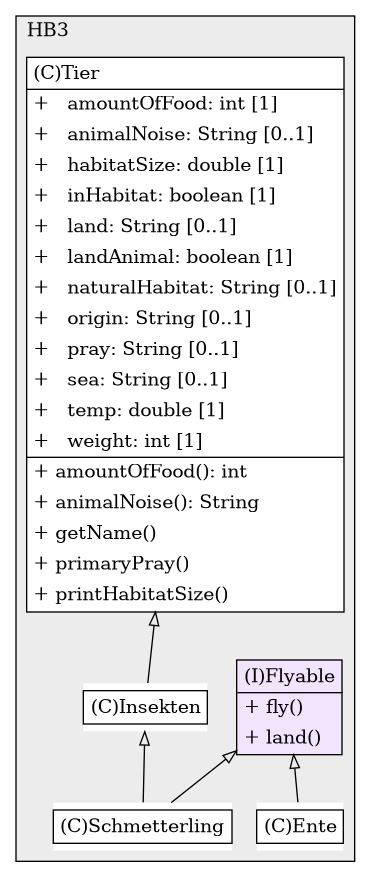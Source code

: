 @startuml

/' diagram meta data start
config=StructureConfiguration;
{
  "projectClassification": {
    "searchMode": "OpenProject", // OpenProject, AllProjects
    "includedProjects": "",
    "pathEndKeywords": "*.impl",
    "isClientPath": "",
    "isClientName": "",
    "isTestPath": "",
    "isTestName": "",
    "isMappingPath": "",
    "isMappingName": "",
    "isDataAccessPath": "",
    "isDataAccessName": "",
    "isDataStructurePath": "",
    "isDataStructureName": "",
    "isInterfaceStructuresPath": "",
    "isInterfaceStructuresName": "",
    "isEntryPointPath": "",
    "isEntryPointName": "",
    "treatFinalFieldsAsMandatory": false
  },
  "graphRestriction": {
    "classPackageExcludeFilter": "",
    "classPackageIncludeFilter": "",
    "classNameExcludeFilter": "",
    "classNameIncludeFilter": "",
    "methodNameExcludeFilter": "",
    "methodNameIncludeFilter": "",
    "removeByInheritance": "", // inheritance/annotation based filtering is done in a second step
    "removeByAnnotation": "",
    "removeByClassPackage": "", // cleanup the graph after inheritance/annotation based filtering is done
    "removeByClassName": "",
    "cutMappings": false,
    "cutEnum": true,
    "cutTests": true,
    "cutClient": true,
    "cutDataAccess": true,
    "cutInterfaceStructures": true,
    "cutDataStructures": true,
    "cutGetterAndSetter": true,
    "cutConstructors": true
  },
  "graphTraversal": {
    "forwardDepth": 3,
    "backwardDepth": 3,
    "classPackageExcludeFilter": "",
    "classPackageIncludeFilter": "",
    "classNameExcludeFilter": "",
    "classNameIncludeFilter": "",
    "methodNameExcludeFilter": "",
    "methodNameIncludeFilter": "",
    "hideMappings": false,
    "hideDataStructures": false,
    "hidePrivateMethods": true,
    "hideInterfaceCalls": true, // indirection: implementation -> interface (is hidden) -> implementation
    "onlyShowApplicationEntryPoints": false, // root node is included
    "useMethodCallsForStructureDiagram": "ForwardOnly" // ForwardOnly, BothDirections, No
  },
  "details": {
    "aggregation": "GroupByClass", // ByClass, GroupByClass, None
    "showClassGenericTypes": true,
    "showMethods": true,
    "showMethodParameterNames": true,
    "showMethodParameterTypes": true,
    "showMethodReturnType": true,
    "showPackageLevels": 2,
    "showDetailedClassStructure": true
  },
  "rootClass": "HB3.Flyable",
  "extensionCallbackMethod": "" // qualified.class.name#methodName - signature: public static String method(String)
}
diagram meta data end '/



digraph g {
    rankdir="TB"
    splines=polyline
    

'nodes 
subgraph cluster_71289 { 
   	label=HB3
	labeljust=l
	fillcolor="#ececec"
	style=filled
   
   Ente71289[
	label=<<TABLE BORDER="1" CELLBORDER="0" CELLPADDING="4" CELLSPACING="0">
<TR><TD ALIGN="LEFT" >(C)Ente</TD></TR>
</TABLE>>
	style=filled
	margin=0
	shape=plaintext
	fillcolor="#FFFFFF"
];

Flyable71289[
	label=<<TABLE BORDER="1" CELLBORDER="0" CELLPADDING="4" CELLSPACING="0">
<TR><TD ALIGN="LEFT" >(I)Flyable</TD></TR>
<HR/>
<TR><TD ALIGN="LEFT" >+ fly()</TD></TR>
<TR><TD ALIGN="LEFT" >+ land()</TD></TR>
</TABLE>>
	style=filled
	margin=0
	shape=plaintext
	fillcolor="#F1E5FD"
];

Insekten71289[
	label=<<TABLE BORDER="1" CELLBORDER="0" CELLPADDING="4" CELLSPACING="0">
<TR><TD ALIGN="LEFT" >(C)Insekten</TD></TR>
</TABLE>>
	style=filled
	margin=0
	shape=plaintext
	fillcolor="#FFFFFF"
];

Schmetterling71289[
	label=<<TABLE BORDER="1" CELLBORDER="0" CELLPADDING="4" CELLSPACING="0">
<TR><TD ALIGN="LEFT" >(C)Schmetterling</TD></TR>
</TABLE>>
	style=filled
	margin=0
	shape=plaintext
	fillcolor="#FFFFFF"
];

Tier71289[
	label=<<TABLE BORDER="1" CELLBORDER="0" CELLPADDING="4" CELLSPACING="0">
<TR><TD ALIGN="LEFT" >(C)Tier</TD></TR>
<HR/>
<TR><TD ALIGN="LEFT" >+   amountOfFood: int [1]</TD></TR>
<TR><TD ALIGN="LEFT" >+   animalNoise: String [0..1]</TD></TR>
<TR><TD ALIGN="LEFT" >+   habitatSize: double [1]</TD></TR>
<TR><TD ALIGN="LEFT" >+   inHabitat: boolean [1]</TD></TR>
<TR><TD ALIGN="LEFT" >+   land: String [0..1]</TD></TR>
<TR><TD ALIGN="LEFT" >+   landAnimal: boolean [1]</TD></TR>
<TR><TD ALIGN="LEFT" >+   naturalHabitat: String [0..1]</TD></TR>
<TR><TD ALIGN="LEFT" >+   origin: String [0..1]</TD></TR>
<TR><TD ALIGN="LEFT" >+   pray: String [0..1]</TD></TR>
<TR><TD ALIGN="LEFT" >+   sea: String [0..1]</TD></TR>
<TR><TD ALIGN="LEFT" >+   temp: double [1]</TD></TR>
<TR><TD ALIGN="LEFT" >+   weight: int [1]</TD></TR>
<HR/>
<TR><TD ALIGN="LEFT" >+ amountOfFood(): int</TD></TR>
<TR><TD ALIGN="LEFT" >+ animalNoise(): String</TD></TR>
<TR><TD ALIGN="LEFT" >+ getName()</TD></TR>
<TR><TD ALIGN="LEFT" >+ primaryPray()</TD></TR>
<TR><TD ALIGN="LEFT" >+ printHabitatSize()</TD></TR>
</TABLE>>
	style=filled
	margin=0
	shape=plaintext
	fillcolor="#FFFFFF"
];
} 

'edges    
Flyable71289 -> Ente71289[arrowhead=none, arrowtail=empty, dir=both];
Flyable71289 -> Schmetterling71289[arrowhead=none, arrowtail=empty, dir=both];
Insekten71289 -> Schmetterling71289[arrowhead=none, arrowtail=empty, dir=both];
Tier71289 -> Insekten71289[arrowhead=none, arrowtail=empty, dir=both];
    
}
@enduml